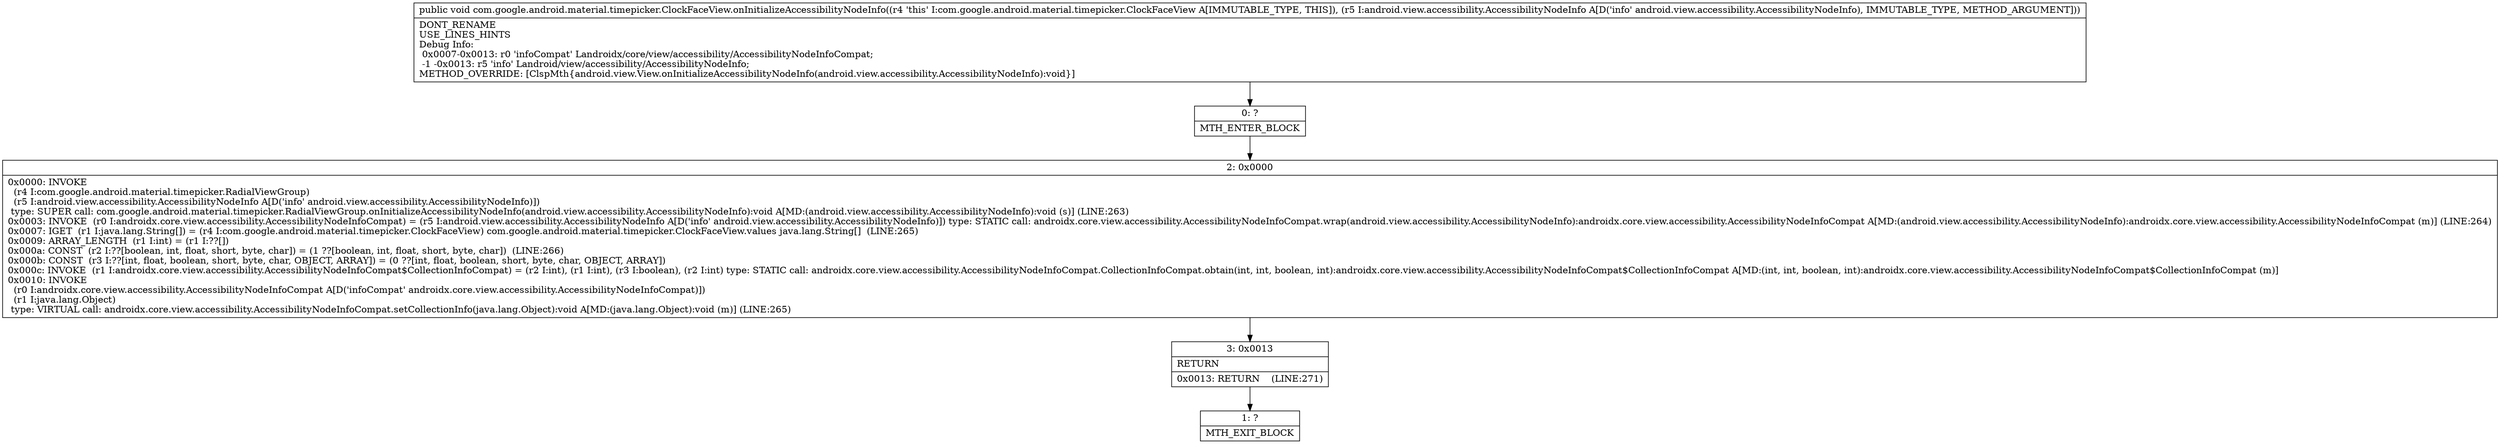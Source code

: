 digraph "CFG forcom.google.android.material.timepicker.ClockFaceView.onInitializeAccessibilityNodeInfo(Landroid\/view\/accessibility\/AccessibilityNodeInfo;)V" {
Node_0 [shape=record,label="{0\:\ ?|MTH_ENTER_BLOCK\l}"];
Node_2 [shape=record,label="{2\:\ 0x0000|0x0000: INVOKE  \l  (r4 I:com.google.android.material.timepicker.RadialViewGroup)\l  (r5 I:android.view.accessibility.AccessibilityNodeInfo A[D('info' android.view.accessibility.AccessibilityNodeInfo)])\l type: SUPER call: com.google.android.material.timepicker.RadialViewGroup.onInitializeAccessibilityNodeInfo(android.view.accessibility.AccessibilityNodeInfo):void A[MD:(android.view.accessibility.AccessibilityNodeInfo):void (s)] (LINE:263)\l0x0003: INVOKE  (r0 I:androidx.core.view.accessibility.AccessibilityNodeInfoCompat) = (r5 I:android.view.accessibility.AccessibilityNodeInfo A[D('info' android.view.accessibility.AccessibilityNodeInfo)]) type: STATIC call: androidx.core.view.accessibility.AccessibilityNodeInfoCompat.wrap(android.view.accessibility.AccessibilityNodeInfo):androidx.core.view.accessibility.AccessibilityNodeInfoCompat A[MD:(android.view.accessibility.AccessibilityNodeInfo):androidx.core.view.accessibility.AccessibilityNodeInfoCompat (m)] (LINE:264)\l0x0007: IGET  (r1 I:java.lang.String[]) = (r4 I:com.google.android.material.timepicker.ClockFaceView) com.google.android.material.timepicker.ClockFaceView.values java.lang.String[]  (LINE:265)\l0x0009: ARRAY_LENGTH  (r1 I:int) = (r1 I:??[]) \l0x000a: CONST  (r2 I:??[boolean, int, float, short, byte, char]) = (1 ??[boolean, int, float, short, byte, char])  (LINE:266)\l0x000b: CONST  (r3 I:??[int, float, boolean, short, byte, char, OBJECT, ARRAY]) = (0 ??[int, float, boolean, short, byte, char, OBJECT, ARRAY]) \l0x000c: INVOKE  (r1 I:androidx.core.view.accessibility.AccessibilityNodeInfoCompat$CollectionInfoCompat) = (r2 I:int), (r1 I:int), (r3 I:boolean), (r2 I:int) type: STATIC call: androidx.core.view.accessibility.AccessibilityNodeInfoCompat.CollectionInfoCompat.obtain(int, int, boolean, int):androidx.core.view.accessibility.AccessibilityNodeInfoCompat$CollectionInfoCompat A[MD:(int, int, boolean, int):androidx.core.view.accessibility.AccessibilityNodeInfoCompat$CollectionInfoCompat (m)]\l0x0010: INVOKE  \l  (r0 I:androidx.core.view.accessibility.AccessibilityNodeInfoCompat A[D('infoCompat' androidx.core.view.accessibility.AccessibilityNodeInfoCompat)])\l  (r1 I:java.lang.Object)\l type: VIRTUAL call: androidx.core.view.accessibility.AccessibilityNodeInfoCompat.setCollectionInfo(java.lang.Object):void A[MD:(java.lang.Object):void (m)] (LINE:265)\l}"];
Node_3 [shape=record,label="{3\:\ 0x0013|RETURN\l|0x0013: RETURN    (LINE:271)\l}"];
Node_1 [shape=record,label="{1\:\ ?|MTH_EXIT_BLOCK\l}"];
MethodNode[shape=record,label="{public void com.google.android.material.timepicker.ClockFaceView.onInitializeAccessibilityNodeInfo((r4 'this' I:com.google.android.material.timepicker.ClockFaceView A[IMMUTABLE_TYPE, THIS]), (r5 I:android.view.accessibility.AccessibilityNodeInfo A[D('info' android.view.accessibility.AccessibilityNodeInfo), IMMUTABLE_TYPE, METHOD_ARGUMENT]))  | DONT_RENAME\lUSE_LINES_HINTS\lDebug Info:\l  0x0007\-0x0013: r0 'infoCompat' Landroidx\/core\/view\/accessibility\/AccessibilityNodeInfoCompat;\l  \-1 \-0x0013: r5 'info' Landroid\/view\/accessibility\/AccessibilityNodeInfo;\lMETHOD_OVERRIDE: [ClspMth\{android.view.View.onInitializeAccessibilityNodeInfo(android.view.accessibility.AccessibilityNodeInfo):void\}]\l}"];
MethodNode -> Node_0;Node_0 -> Node_2;
Node_2 -> Node_3;
Node_3 -> Node_1;
}

